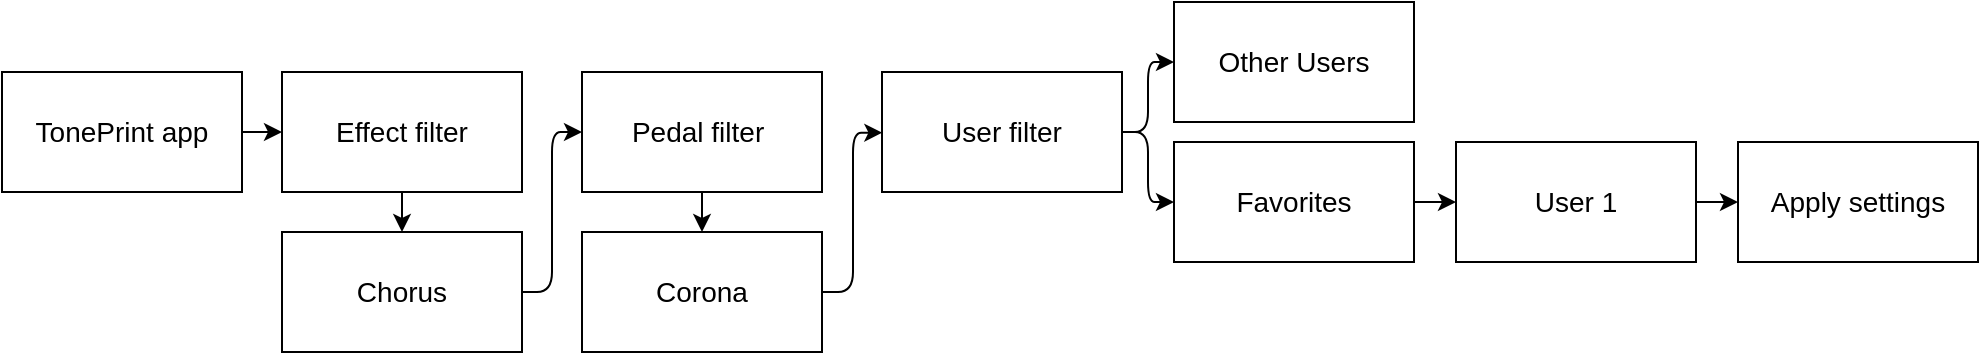 <mxfile type="device" version="10.7.7"><diagram id="auS0gg_jwv2jUzMltq5P" name="Page-1"><mxGraphModel grid="1" dx="1010" dy="574" gridSize="10" guides="1" tooltips="1" connect="1" arrows="1" fold="1" page="1" pageScale="1" pageWidth="827" pageHeight="1169" math="0" shadow="0"><root><mxCell id="0" /><mxCell id="1" parent="0" /><mxCell id="vIAHzB3cvxXkcl2ZzCOp-44" parent="1" style="edgeStyle=elbowEdgeStyle;rounded=0;orthogonalLoop=1;jettySize=auto;html=1;exitX=1;exitY=0.5;exitDx=0;exitDy=0;entryX=0;entryY=0.5;entryDx=0;entryDy=0;fontSize=14;" edge="1" source="vIAHzB3cvxXkcl2ZzCOp-40" target="vIAHzB3cvxXkcl2ZzCOp-41"><mxGeometry as="geometry" relative="1" /></mxCell><mxCell id="vIAHzB3cvxXkcl2ZzCOp-40" value="TonePrint app" parent="1" style="rounded=0;whiteSpace=wrap;html=1;fontSize=14;" vertex="1"><mxGeometry as="geometry" x="40" y="80" width="120" height="60" /></mxCell><mxCell id="vIAHzB3cvxXkcl2ZzCOp-45" parent="1" style="edgeStyle=elbowEdgeStyle;rounded=0;orthogonalLoop=1;jettySize=auto;html=1;exitX=0.5;exitY=1;exitDx=0;exitDy=0;entryX=0.5;entryY=0;entryDx=0;entryDy=0;fontSize=14;" edge="1" source="vIAHzB3cvxXkcl2ZzCOp-41" target="vIAHzB3cvxXkcl2ZzCOp-42"><mxGeometry as="geometry" relative="1" /></mxCell><mxCell id="vIAHzB3cvxXkcl2ZzCOp-41" value="Effect filter&lt;br&gt;" parent="1" style="rounded=0;whiteSpace=wrap;html=1;fontSize=14;" vertex="1"><mxGeometry as="geometry" x="180" y="80" width="120" height="60" /></mxCell><mxCell id="vIAHzB3cvxXkcl2ZzCOp-42" value="Chorus&lt;br&gt;" parent="1" style="rounded=0;whiteSpace=wrap;html=1;fontSize=14;" vertex="1"><mxGeometry as="geometry" x="180" y="160" width="120" height="60" /></mxCell><mxCell id="vIAHzB3cvxXkcl2ZzCOp-48" parent="1" style="edgeStyle=elbowEdgeStyle;rounded=0;orthogonalLoop=1;jettySize=auto;html=1;exitX=0.5;exitY=1;exitDx=0;exitDy=0;entryX=0.5;entryY=0;entryDx=0;entryDy=0;fontSize=14;" edge="1" source="vIAHzB3cvxXkcl2ZzCOp-43" target="vIAHzB3cvxXkcl2ZzCOp-47"><mxGeometry as="geometry" relative="1" /></mxCell><mxCell id="vIAHzB3cvxXkcl2ZzCOp-43" value="Pedal filter&amp;nbsp;&lt;br&gt;" parent="1" style="rounded=0;whiteSpace=wrap;html=1;fontSize=14;" vertex="1"><mxGeometry as="geometry" x="330" y="80" width="120" height="60" /></mxCell><mxCell id="vIAHzB3cvxXkcl2ZzCOp-46" value="" parent="1" style="endArrow=classic;html=1;fontSize=14;edgeStyle=elbowEdgeStyle;entryX=0;entryY=0.5;entryDx=0;entryDy=0;" edge="1" target="vIAHzB3cvxXkcl2ZzCOp-43"><mxGeometry as="geometry" relative="1" width="50" height="50"><mxPoint as="sourcePoint" x="300" y="190" /><mxPoint as="targetPoint" x="350" y="140" /></mxGeometry></mxCell><mxCell id="vIAHzB3cvxXkcl2ZzCOp-47" value="Corona&lt;br&gt;" parent="1" style="rounded=0;whiteSpace=wrap;html=1;fontSize=14;" vertex="1"><mxGeometry as="geometry" x="330" y="160" width="120" height="60" /></mxCell><mxCell id="vIAHzB3cvxXkcl2ZzCOp-49" value="User filter&lt;br&gt;" parent="1" style="rounded=0;whiteSpace=wrap;html=1;fontSize=14;" vertex="1"><mxGeometry as="geometry" x="480" y="80" width="120" height="60" /></mxCell><mxCell id="vIAHzB3cvxXkcl2ZzCOp-50" value="" parent="1" style="endArrow=classic;html=1;fontSize=14;edgeStyle=elbowEdgeStyle;entryX=0;entryY=0.5;entryDx=0;entryDy=0;" edge="1"><mxGeometry as="geometry" relative="1" width="50" height="50"><mxPoint as="sourcePoint" x="450.5" y="190" /><mxPoint as="targetPoint" x="480.167" y="110.333" /></mxGeometry></mxCell><mxCell id="vIAHzB3cvxXkcl2ZzCOp-54" value="Other Users" parent="1" style="rounded=0;whiteSpace=wrap;html=1;fontSize=14;" vertex="1"><mxGeometry as="geometry" x="626" y="45" width="120" height="60" /></mxCell><mxCell id="vIAHzB3cvxXkcl2ZzCOp-59" parent="1" style="edgeStyle=elbowEdgeStyle;rounded=0;orthogonalLoop=1;jettySize=auto;html=1;exitX=1;exitY=0.5;exitDx=0;exitDy=0;entryX=0;entryY=0.5;entryDx=0;entryDy=0;fontSize=14;" edge="1" source="vIAHzB3cvxXkcl2ZzCOp-55" target="vIAHzB3cvxXkcl2ZzCOp-58"><mxGeometry as="geometry" relative="1" /></mxCell><mxCell id="vIAHzB3cvxXkcl2ZzCOp-55" value="Favorites&lt;br&gt;" parent="1" style="rounded=0;whiteSpace=wrap;html=1;fontSize=14;" vertex="1"><mxGeometry as="geometry" x="626" y="115" width="120" height="60" /></mxCell><mxCell id="vIAHzB3cvxXkcl2ZzCOp-56" value="" parent="1" style="endArrow=classic;html=1;fontSize=14;edgeStyle=elbowEdgeStyle;entryX=0;entryY=0.5;entryDx=0;entryDy=0;" edge="1" target="vIAHzB3cvxXkcl2ZzCOp-55"><mxGeometry as="geometry" relative="1" width="50" height="50"><mxPoint as="sourcePoint" x="600" y="110" /><mxPoint as="targetPoint" x="650" y="60" /></mxGeometry></mxCell><mxCell id="vIAHzB3cvxXkcl2ZzCOp-57" value="" parent="1" style="endArrow=classic;html=1;fontSize=14;edgeStyle=elbowEdgeStyle;entryX=0;entryY=0.5;entryDx=0;entryDy=0;" edge="1" target="vIAHzB3cvxXkcl2ZzCOp-54"><mxGeometry as="geometry" relative="1" width="50" height="50"><mxPoint as="sourcePoint" x="600" y="110" /><mxPoint as="targetPoint" x="590" y="40" /></mxGeometry></mxCell><mxCell id="vIAHzB3cvxXkcl2ZzCOp-61" parent="1" style="edgeStyle=elbowEdgeStyle;rounded=0;orthogonalLoop=1;jettySize=auto;html=1;exitX=1;exitY=0.5;exitDx=0;exitDy=0;entryX=0;entryY=0.5;entryDx=0;entryDy=0;fontSize=14;" edge="1" source="vIAHzB3cvxXkcl2ZzCOp-58" target="vIAHzB3cvxXkcl2ZzCOp-60"><mxGeometry as="geometry" relative="1" /></mxCell><mxCell id="vIAHzB3cvxXkcl2ZzCOp-58" value="User 1&lt;br&gt;" parent="1" style="rounded=0;whiteSpace=wrap;html=1;fontSize=14;" vertex="1"><mxGeometry as="geometry" x="767" y="115" width="120" height="60" /></mxCell><mxCell id="vIAHzB3cvxXkcl2ZzCOp-60" value="Apply settings&lt;br&gt;" parent="1" style="rounded=0;whiteSpace=wrap;html=1;fontSize=14;" vertex="1"><mxGeometry as="geometry" x="908" y="115" width="120" height="60" /></mxCell></root></mxGraphModel></diagram></mxfile>